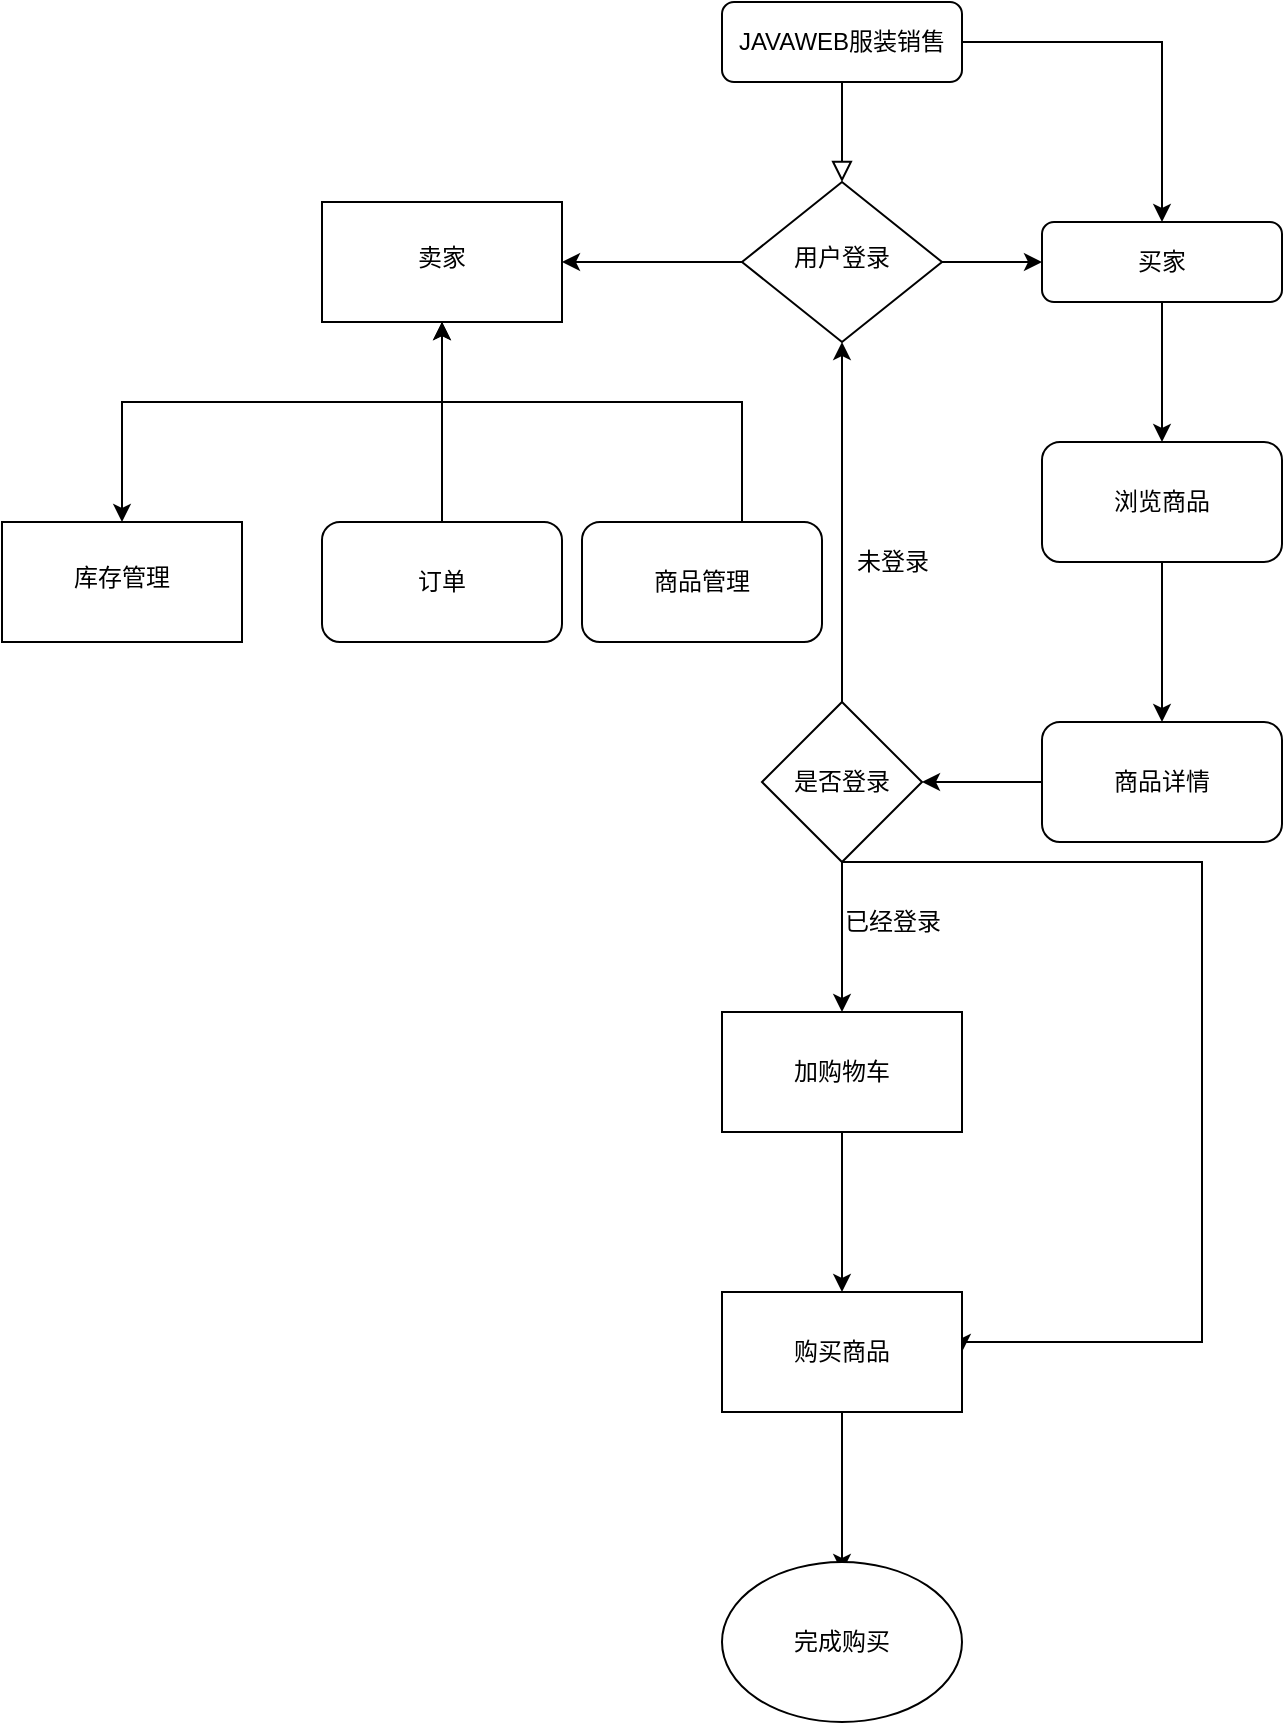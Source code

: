 <mxfile version="14.1.2" type="github">
  <diagram id="C5RBs43oDa-KdzZeNtuy" name="Page-1">
    <mxGraphModel dx="3499" dy="1270" grid="1" gridSize="10" guides="1" tooltips="1" connect="1" arrows="1" fold="1" page="1" pageScale="1" pageWidth="827" pageHeight="1169" math="0" shadow="0">
      <root>
        <mxCell id="WIyWlLk6GJQsqaUBKTNV-0" />
        <mxCell id="WIyWlLk6GJQsqaUBKTNV-1" parent="WIyWlLk6GJQsqaUBKTNV-0" />
        <mxCell id="WIyWlLk6GJQsqaUBKTNV-2" value="" style="rounded=0;html=1;jettySize=auto;orthogonalLoop=1;fontSize=11;endArrow=block;endFill=0;endSize=8;strokeWidth=1;shadow=0;labelBackgroundColor=none;edgeStyle=orthogonalEdgeStyle;" parent="WIyWlLk6GJQsqaUBKTNV-1" source="WIyWlLk6GJQsqaUBKTNV-3" target="WIyWlLk6GJQsqaUBKTNV-6" edge="1">
          <mxGeometry relative="1" as="geometry" />
        </mxCell>
        <mxCell id="Ol6jNC3CPkE-fM7mIbbv-4" value="" style="edgeStyle=orthogonalEdgeStyle;rounded=0;orthogonalLoop=1;jettySize=auto;html=1;entryX=0.5;entryY=0;entryDx=0;entryDy=0;" edge="1" parent="WIyWlLk6GJQsqaUBKTNV-1" source="WIyWlLk6GJQsqaUBKTNV-3" target="WIyWlLk6GJQsqaUBKTNV-7">
          <mxGeometry relative="1" as="geometry">
            <mxPoint x="360" y="100" as="targetPoint" />
          </mxGeometry>
        </mxCell>
        <mxCell id="WIyWlLk6GJQsqaUBKTNV-3" value="JAVAWEB服装销售" style="rounded=1;whiteSpace=wrap;html=1;fontSize=12;glass=0;strokeWidth=1;shadow=0;" parent="WIyWlLk6GJQsqaUBKTNV-1" vertex="1">
          <mxGeometry x="160" y="80" width="120" height="40" as="geometry" />
        </mxCell>
        <mxCell id="Ol6jNC3CPkE-fM7mIbbv-1" value="" style="edgeStyle=orthogonalEdgeStyle;rounded=0;orthogonalLoop=1;jettySize=auto;html=1;" edge="1" parent="WIyWlLk6GJQsqaUBKTNV-1" source="WIyWlLk6GJQsqaUBKTNV-6" target="Ol6jNC3CPkE-fM7mIbbv-0">
          <mxGeometry relative="1" as="geometry" />
        </mxCell>
        <mxCell id="Ol6jNC3CPkE-fM7mIbbv-2" value="" style="edgeStyle=orthogonalEdgeStyle;rounded=0;orthogonalLoop=1;jettySize=auto;html=1;" edge="1" parent="WIyWlLk6GJQsqaUBKTNV-1" source="WIyWlLk6GJQsqaUBKTNV-6" target="WIyWlLk6GJQsqaUBKTNV-7">
          <mxGeometry relative="1" as="geometry" />
        </mxCell>
        <mxCell id="WIyWlLk6GJQsqaUBKTNV-6" value="用户登录" style="rhombus;whiteSpace=wrap;html=1;shadow=0;fontFamily=Helvetica;fontSize=12;align=center;strokeWidth=1;spacing=6;spacingTop=-4;" parent="WIyWlLk6GJQsqaUBKTNV-1" vertex="1">
          <mxGeometry x="170" y="170" width="100" height="80" as="geometry" />
        </mxCell>
        <mxCell id="Ol6jNC3CPkE-fM7mIbbv-12" value="" style="edgeStyle=orthogonalEdgeStyle;rounded=0;orthogonalLoop=1;jettySize=auto;html=1;" edge="1" parent="WIyWlLk6GJQsqaUBKTNV-1" source="WIyWlLk6GJQsqaUBKTNV-7" target="Ol6jNC3CPkE-fM7mIbbv-11">
          <mxGeometry relative="1" as="geometry" />
        </mxCell>
        <mxCell id="WIyWlLk6GJQsqaUBKTNV-7" value="买家" style="rounded=1;whiteSpace=wrap;html=1;fontSize=12;glass=0;strokeWidth=1;shadow=0;" parent="WIyWlLk6GJQsqaUBKTNV-1" vertex="1">
          <mxGeometry x="320" y="190" width="120" height="40" as="geometry" />
        </mxCell>
        <mxCell id="Ol6jNC3CPkE-fM7mIbbv-6" value="" style="edgeStyle=orthogonalEdgeStyle;rounded=0;orthogonalLoop=1;jettySize=auto;html=1;" edge="1" parent="WIyWlLk6GJQsqaUBKTNV-1" source="Ol6jNC3CPkE-fM7mIbbv-0" target="Ol6jNC3CPkE-fM7mIbbv-5">
          <mxGeometry relative="1" as="geometry">
            <Array as="points">
              <mxPoint x="20" y="280" />
              <mxPoint x="-140" y="280" />
            </Array>
          </mxGeometry>
        </mxCell>
        <mxCell id="Ol6jNC3CPkE-fM7mIbbv-0" value="卖家" style="whiteSpace=wrap;html=1;shadow=0;strokeWidth=1;spacing=6;spacingTop=-4;" vertex="1" parent="WIyWlLk6GJQsqaUBKTNV-1">
          <mxGeometry x="-40" y="180" width="120" height="60" as="geometry" />
        </mxCell>
        <mxCell id="Ol6jNC3CPkE-fM7mIbbv-5" value="库存管理" style="whiteSpace=wrap;html=1;shadow=0;strokeWidth=1;spacing=6;spacingTop=-4;" vertex="1" parent="WIyWlLk6GJQsqaUBKTNV-1">
          <mxGeometry x="-200" y="340" width="120" height="60" as="geometry" />
        </mxCell>
        <mxCell id="Ol6jNC3CPkE-fM7mIbbv-8" value="" style="edgeStyle=orthogonalEdgeStyle;rounded=0;orthogonalLoop=1;jettySize=auto;html=1;" edge="1" parent="WIyWlLk6GJQsqaUBKTNV-1" source="Ol6jNC3CPkE-fM7mIbbv-7" target="Ol6jNC3CPkE-fM7mIbbv-0">
          <mxGeometry relative="1" as="geometry">
            <Array as="points">
              <mxPoint x="20" y="260" />
              <mxPoint x="20" y="260" />
            </Array>
          </mxGeometry>
        </mxCell>
        <mxCell id="Ol6jNC3CPkE-fM7mIbbv-7" value="订单" style="rounded=1;whiteSpace=wrap;html=1;" vertex="1" parent="WIyWlLk6GJQsqaUBKTNV-1">
          <mxGeometry x="-40" y="340" width="120" height="60" as="geometry" />
        </mxCell>
        <mxCell id="Ol6jNC3CPkE-fM7mIbbv-10" value="" style="edgeStyle=orthogonalEdgeStyle;rounded=0;orthogonalLoop=1;jettySize=auto;html=1;" edge="1" parent="WIyWlLk6GJQsqaUBKTNV-1" source="Ol6jNC3CPkE-fM7mIbbv-9" target="Ol6jNC3CPkE-fM7mIbbv-0">
          <mxGeometry relative="1" as="geometry">
            <mxPoint x="40" y="243" as="targetPoint" />
            <Array as="points">
              <mxPoint x="170" y="280" />
              <mxPoint x="20" y="280" />
            </Array>
          </mxGeometry>
        </mxCell>
        <mxCell id="Ol6jNC3CPkE-fM7mIbbv-9" value="商品管理" style="rounded=1;whiteSpace=wrap;html=1;" vertex="1" parent="WIyWlLk6GJQsqaUBKTNV-1">
          <mxGeometry x="90" y="340" width="120" height="60" as="geometry" />
        </mxCell>
        <mxCell id="Ol6jNC3CPkE-fM7mIbbv-14" value="" style="edgeStyle=orthogonalEdgeStyle;rounded=0;orthogonalLoop=1;jettySize=auto;html=1;" edge="1" parent="WIyWlLk6GJQsqaUBKTNV-1" source="Ol6jNC3CPkE-fM7mIbbv-11" target="Ol6jNC3CPkE-fM7mIbbv-13">
          <mxGeometry relative="1" as="geometry" />
        </mxCell>
        <mxCell id="Ol6jNC3CPkE-fM7mIbbv-11" value="浏览商品" style="whiteSpace=wrap;html=1;rounded=1;shadow=0;strokeWidth=1;glass=0;" vertex="1" parent="WIyWlLk6GJQsqaUBKTNV-1">
          <mxGeometry x="320" y="300" width="120" height="60" as="geometry" />
        </mxCell>
        <mxCell id="Ol6jNC3CPkE-fM7mIbbv-16" value="" style="edgeStyle=orthogonalEdgeStyle;rounded=0;orthogonalLoop=1;jettySize=auto;html=1;entryX=1;entryY=0.5;entryDx=0;entryDy=0;" edge="1" parent="WIyWlLk6GJQsqaUBKTNV-1" source="Ol6jNC3CPkE-fM7mIbbv-13" target="Ol6jNC3CPkE-fM7mIbbv-17">
          <mxGeometry relative="1" as="geometry">
            <mxPoint x="280" y="470" as="targetPoint" />
          </mxGeometry>
        </mxCell>
        <mxCell id="Ol6jNC3CPkE-fM7mIbbv-38" value="" style="edgeStyle=orthogonalEdgeStyle;rounded=0;orthogonalLoop=1;jettySize=auto;html=1;entryX=1;entryY=0.5;entryDx=0;entryDy=0;" edge="1" parent="WIyWlLk6GJQsqaUBKTNV-1" target="Ol6jNC3CPkE-fM7mIbbv-28">
          <mxGeometry relative="1" as="geometry">
            <mxPoint x="220" y="560" as="sourcePoint" />
            <mxPoint x="380" y="750" as="targetPoint" />
            <Array as="points">
              <mxPoint x="220" y="510" />
              <mxPoint x="400" y="510" />
              <mxPoint x="400" y="750" />
              <mxPoint x="280" y="750" />
            </Array>
          </mxGeometry>
        </mxCell>
        <mxCell id="Ol6jNC3CPkE-fM7mIbbv-13" value="商品详情" style="whiteSpace=wrap;html=1;rounded=1;shadow=0;strokeWidth=1;glass=0;" vertex="1" parent="WIyWlLk6GJQsqaUBKTNV-1">
          <mxGeometry x="320" y="440" width="120" height="60" as="geometry" />
        </mxCell>
        <mxCell id="Ol6jNC3CPkE-fM7mIbbv-19" value="" style="edgeStyle=orthogonalEdgeStyle;rounded=0;orthogonalLoop=1;jettySize=auto;html=1;" edge="1" parent="WIyWlLk6GJQsqaUBKTNV-1" source="Ol6jNC3CPkE-fM7mIbbv-17" target="Ol6jNC3CPkE-fM7mIbbv-18">
          <mxGeometry relative="1" as="geometry" />
        </mxCell>
        <mxCell id="Ol6jNC3CPkE-fM7mIbbv-26" value="" style="edgeStyle=orthogonalEdgeStyle;rounded=0;orthogonalLoop=1;jettySize=auto;html=1;entryX=0.5;entryY=1;entryDx=0;entryDy=0;" edge="1" parent="WIyWlLk6GJQsqaUBKTNV-1" source="Ol6jNC3CPkE-fM7mIbbv-17" target="WIyWlLk6GJQsqaUBKTNV-6">
          <mxGeometry relative="1" as="geometry">
            <mxPoint x="130" y="250" as="targetPoint" />
            <Array as="points">
              <mxPoint x="220" y="270" />
              <mxPoint x="220" y="270" />
            </Array>
          </mxGeometry>
        </mxCell>
        <mxCell id="Ol6jNC3CPkE-fM7mIbbv-17" value="是否登录" style="rhombus;whiteSpace=wrap;html=1;" vertex="1" parent="WIyWlLk6GJQsqaUBKTNV-1">
          <mxGeometry x="180" y="430" width="80" height="80" as="geometry" />
        </mxCell>
        <mxCell id="Ol6jNC3CPkE-fM7mIbbv-29" value="" style="edgeStyle=orthogonalEdgeStyle;rounded=0;orthogonalLoop=1;jettySize=auto;html=1;" edge="1" parent="WIyWlLk6GJQsqaUBKTNV-1" source="Ol6jNC3CPkE-fM7mIbbv-18" target="Ol6jNC3CPkE-fM7mIbbv-28">
          <mxGeometry relative="1" as="geometry" />
        </mxCell>
        <mxCell id="Ol6jNC3CPkE-fM7mIbbv-18" value="加购物车" style="whiteSpace=wrap;html=1;" vertex="1" parent="WIyWlLk6GJQsqaUBKTNV-1">
          <mxGeometry x="160" y="585" width="120" height="60" as="geometry" />
        </mxCell>
        <mxCell id="Ol6jNC3CPkE-fM7mIbbv-20" value="已经登录" style="text;html=1;align=center;verticalAlign=middle;resizable=0;points=[];autosize=1;" vertex="1" parent="WIyWlLk6GJQsqaUBKTNV-1">
          <mxGeometry x="215" y="530" width="60" height="20" as="geometry" />
        </mxCell>
        <mxCell id="Ol6jNC3CPkE-fM7mIbbv-27" value="未登录" style="text;html=1;align=center;verticalAlign=middle;resizable=0;points=[];autosize=1;" vertex="1" parent="WIyWlLk6GJQsqaUBKTNV-1">
          <mxGeometry x="220" y="350" width="50" height="20" as="geometry" />
        </mxCell>
        <mxCell id="Ol6jNC3CPkE-fM7mIbbv-31" value="" style="edgeStyle=orthogonalEdgeStyle;rounded=0;orthogonalLoop=1;jettySize=auto;html=1;" edge="1" parent="WIyWlLk6GJQsqaUBKTNV-1" source="Ol6jNC3CPkE-fM7mIbbv-28">
          <mxGeometry relative="1" as="geometry">
            <mxPoint x="220" y="865" as="targetPoint" />
          </mxGeometry>
        </mxCell>
        <mxCell id="Ol6jNC3CPkE-fM7mIbbv-28" value="购买商品" style="whiteSpace=wrap;html=1;" vertex="1" parent="WIyWlLk6GJQsqaUBKTNV-1">
          <mxGeometry x="160" y="725" width="120" height="60" as="geometry" />
        </mxCell>
        <mxCell id="Ol6jNC3CPkE-fM7mIbbv-33" value="完成购买" style="ellipse;whiteSpace=wrap;html=1;" vertex="1" parent="WIyWlLk6GJQsqaUBKTNV-1">
          <mxGeometry x="160" y="860" width="120" height="80" as="geometry" />
        </mxCell>
      </root>
    </mxGraphModel>
  </diagram>
</mxfile>
